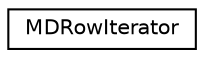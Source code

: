 digraph "Graphical Class Hierarchy"
{
  edge [fontname="Helvetica",fontsize="10",labelfontname="Helvetica",labelfontsize="10"];
  node [fontname="Helvetica",fontsize="10",shape=record];
  rankdir="LR";
  Node0 [label="MDRowIterator",height=0.2,width=0.4,color="black", fillcolor="white", style="filled",URL="$classMDRowIterator.html"];
}
